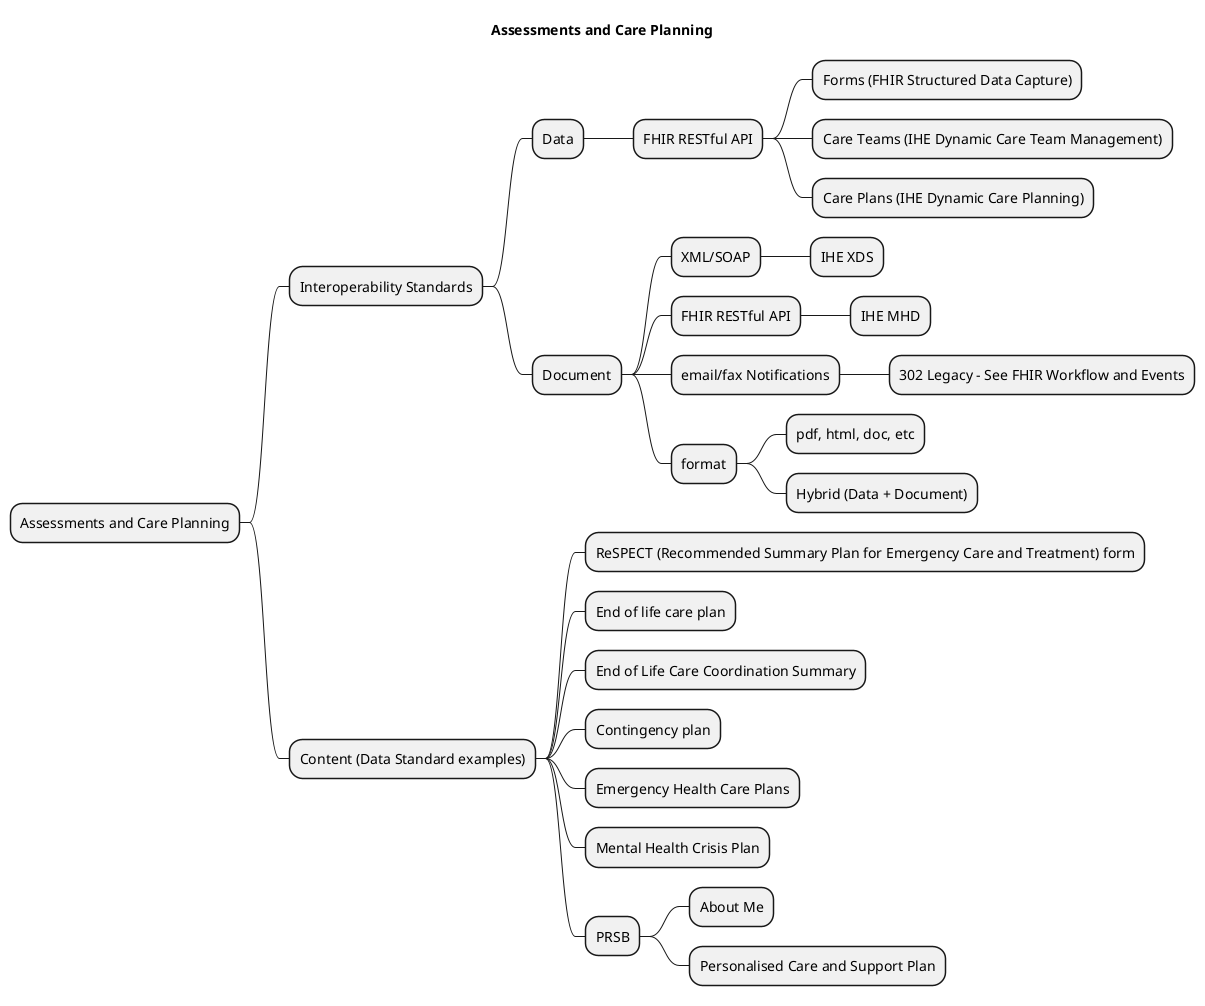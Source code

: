 @startmindmap


title Assessments and Care Planning


* Assessments and Care Planning
** Interoperability Standards
*** Data
**** FHIR RESTful API
***** Forms (FHIR Structured Data Capture)
***** Care Teams (IHE Dynamic Care Team Management)
***** Care Plans (IHE Dynamic Care Planning)
*** Document
**** XML/SOAP
***** IHE XDS
**** FHIR RESTful API
***** IHE MHD
**** email/fax Notifications
***** 302 Legacy - See FHIR Workflow and Events
**** format
***** pdf, html, doc, etc
***** Hybrid (Data + Document)

** Content (Data Standard examples)
*** ReSPECT (Recommended Summary Plan for Emergency Care and Treatment) form
*** End of life care plan
*** End of Life Care Coordination Summary
*** Contingency plan
*** Emergency Health Care Plans
*** Mental Health Crisis Plan
*** PRSB
**** About Me
**** Personalised Care and Support Plan




@endmindmap
